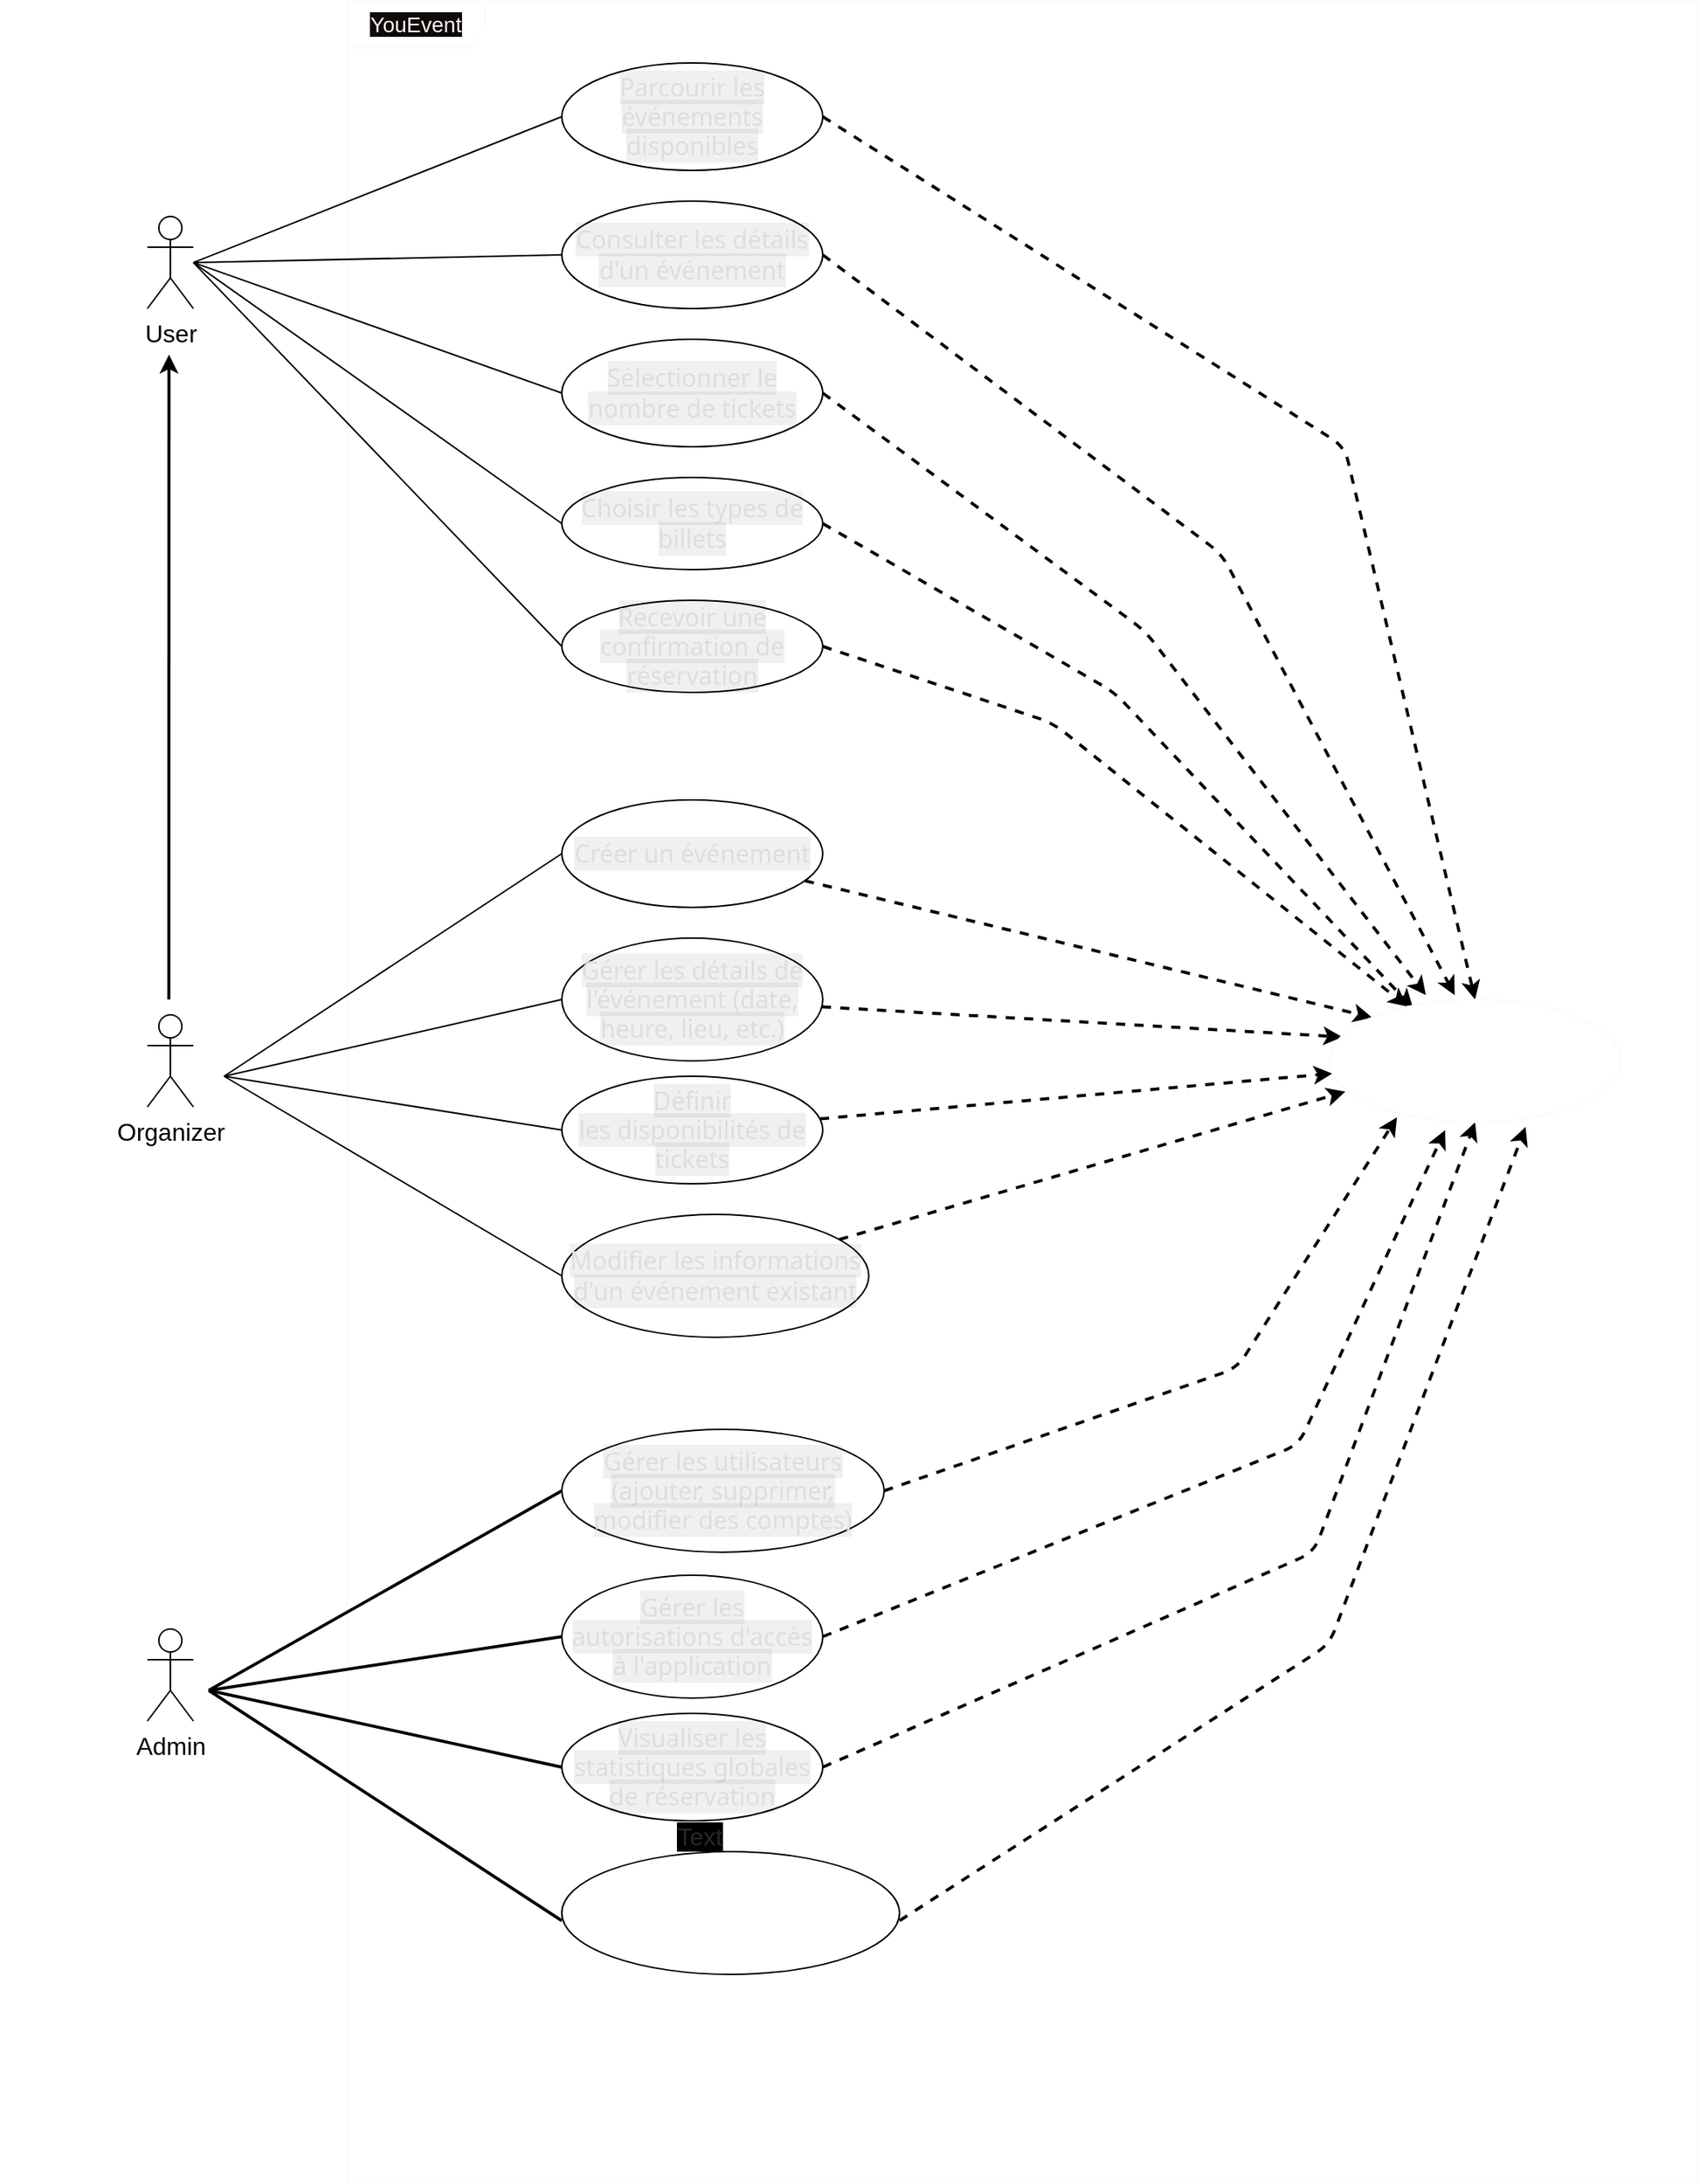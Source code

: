 <mxfile>
    <diagram id="p8_w-iYU0pHpUN04nuYH" name="Page-1">
        <mxGraphModel dx="6040" dy="1649" grid="1" gridSize="10" guides="1" tooltips="1" connect="1" arrows="1" fold="1" page="1" pageScale="1" pageWidth="3300" pageHeight="2339" math="0" shadow="0">
            <root>
                <mxCell id="0"/>
                <mxCell id="1" parent="0"/>
                <mxCell id="2" value="&lt;span style=&quot;font-family: &amp;quot;Nunito Sans&amp;quot;, sans-serif; font-size: 14px; font-weight: 400; text-align: start; background-color: rgb(17, 8, 8);&quot;&gt;&lt;font color=&quot;#fdf7f7&quot;&gt;YouEvent&lt;/font&gt;&lt;/span&gt;" style="shape=umlFrame;whiteSpace=wrap;html=1;width=90;height=30;fontStyle=1;strokeColor=#fafafa;" vertex="1" parent="1">
                    <mxGeometry x="200" y="60" width="880" height="1420" as="geometry"/>
                </mxCell>
                <mxCell id="3" value="&lt;font style=&quot;font-size: 16px;&quot;&gt;User&lt;/font&gt;" style="shape=umlActor;verticalLabelPosition=bottom;verticalAlign=top;html=1;" vertex="1" parent="1">
                    <mxGeometry x="70" y="200" width="30" height="60" as="geometry"/>
                </mxCell>
                <mxCell id="45" style="edgeStyle=none;html=1;entryX=0.5;entryY=0;entryDx=0;entryDy=0;strokeWidth=2;fontSize=25;fontColor=#FFFFFF;dashed=1;exitX=1;exitY=0.5;exitDx=0;exitDy=0;" edge="1" parent="1" source="4" target="42">
                    <mxGeometry relative="1" as="geometry">
                        <Array as="points">
                            <mxPoint x="850" y="350"/>
                        </Array>
                    </mxGeometry>
                </mxCell>
                <mxCell id="4" value="&lt;span style=&quot;color: rgb(219, 222, 225); font-family: &amp;quot;gg sans&amp;quot;, &amp;quot;Noto Sans&amp;quot;, &amp;quot;Helvetica Neue&amp;quot;, Helvetica, Arial, sans-serif; font-size: 16px; text-align: left; background-color: rgba(2, 2, 2, 0.06);&quot;&gt;Parcourir les événements disponibles&lt;/span&gt;" style="ellipse;whiteSpace=wrap;html=1;" vertex="1" parent="1">
                    <mxGeometry x="340" y="100" width="170" height="70" as="geometry"/>
                </mxCell>
                <mxCell id="47" style="edgeStyle=none;html=1;entryX=0.43;entryY=-0.036;entryDx=0;entryDy=0;entryPerimeter=0;dashed=1;strokeWidth=2;fontSize=25;fontColor=#FFFFFF;exitX=1;exitY=0.5;exitDx=0;exitDy=0;" edge="1" parent="1" source="5" target="42">
                    <mxGeometry relative="1" as="geometry">
                        <Array as="points">
                            <mxPoint x="770" y="420"/>
                        </Array>
                    </mxGeometry>
                </mxCell>
                <mxCell id="5" value="&lt;span style=&quot;margin: 0px; padding: 0px; border: 0px; font-family: &amp;quot;gg sans&amp;quot;, &amp;quot;Noto Sans&amp;quot;, &amp;quot;Helvetica Neue&amp;quot;, Helvetica, Arial, sans-serif; font-size: 16px; vertical-align: baseline; outline: 0px; color: rgb(219, 222, 225); text-align: left; background-color: rgba(2, 2, 2, 0.06);&quot;&gt;&lt;br&gt;Consulter les détails d&lt;/span&gt;&lt;span style=&quot;margin: 0px; padding: 0px; border: 0px; font-family: &amp;quot;gg sans&amp;quot;, &amp;quot;Noto Sans&amp;quot;, &amp;quot;Helvetica Neue&amp;quot;, Helvetica, Arial, sans-serif; font-size: 16px; vertical-align: baseline; outline: 0px; color: rgb(219, 222, 225); text-align: left; background-color: rgba(2, 2, 2, 0.06);&quot;&gt;'un événement&lt;br&gt;&lt;br&gt;&lt;/span&gt;" style="ellipse;whiteSpace=wrap;html=1;" vertex="1" parent="1">
                    <mxGeometry x="340" y="190" width="170" height="70" as="geometry"/>
                </mxCell>
                <mxCell id="48" style="edgeStyle=none;html=1;entryX=0.331;entryY=-0.036;entryDx=0;entryDy=0;dashed=1;strokeWidth=2;fontSize=25;fontColor=#FFFFFF;exitX=1;exitY=0.5;exitDx=0;exitDy=0;entryPerimeter=0;" edge="1" parent="1" source="6" target="42">
                    <mxGeometry relative="1" as="geometry">
                        <Array as="points">
                            <mxPoint x="720" y="470"/>
                        </Array>
                    </mxGeometry>
                </mxCell>
                <mxCell id="6" value="&lt;span style=&quot;color: rgb(219, 222, 225); font-family: &amp;quot;gg sans&amp;quot;, &amp;quot;Noto Sans&amp;quot;, &amp;quot;Helvetica Neue&amp;quot;, Helvetica, Arial, sans-serif; font-size: 16px; text-align: left; background-color: rgba(2, 2, 2, 0.06);&quot;&gt;&lt;br&gt;Sélectionner le &lt;br&gt;nombre de tickets&lt;br&gt;&lt;br&gt;&lt;/span&gt;" style="ellipse;whiteSpace=wrap;html=1;" vertex="1" parent="1">
                    <mxGeometry x="340" y="280" width="170" height="70" as="geometry"/>
                </mxCell>
                <mxCell id="49" style="edgeStyle=none;html=1;entryX=0.287;entryY=0.069;entryDx=0;entryDy=0;dashed=1;strokeWidth=2;fontSize=25;fontColor=#FFFFFF;entryPerimeter=0;exitX=1;exitY=0.5;exitDx=0;exitDy=0;" edge="1" parent="1" source="7" target="42">
                    <mxGeometry relative="1" as="geometry">
                        <Array as="points">
                            <mxPoint x="700" y="510"/>
                        </Array>
                    </mxGeometry>
                </mxCell>
                <mxCell id="7" value="&lt;span style=&quot;color: rgb(219, 222, 225); font-family: &amp;quot;gg sans&amp;quot;, &amp;quot;Noto Sans&amp;quot;, &amp;quot;Helvetica Neue&amp;quot;, Helvetica, Arial, sans-serif; font-size: 16px; text-align: left; background-color: rgba(2, 2, 2, 0.06);&quot;&gt;&lt;br&gt;Choisir les types de billets&lt;br&gt;&lt;br&gt;&lt;/span&gt;" style="ellipse;whiteSpace=wrap;html=1;" vertex="1" parent="1">
                    <mxGeometry x="340" y="370" width="170" height="60" as="geometry"/>
                </mxCell>
                <mxCell id="8" value="" style="endArrow=none;html=1;fontColor=#fdf7f7;entryX=0;entryY=0.5;entryDx=0;entryDy=0;" edge="1" parent="1" target="7">
                    <mxGeometry width="50" height="50" relative="1" as="geometry">
                        <mxPoint x="100" y="230" as="sourcePoint"/>
                        <mxPoint x="340" y="400" as="targetPoint"/>
                    </mxGeometry>
                </mxCell>
                <mxCell id="9" value="" style="endArrow=none;html=1;fontColor=#fdf7f7;exitX=0;exitY=0.5;exitDx=0;exitDy=0;" edge="1" parent="1" source="6">
                    <mxGeometry width="50" height="50" relative="1" as="geometry">
                        <mxPoint x="340" y="270" as="sourcePoint"/>
                        <mxPoint x="100" y="230" as="targetPoint"/>
                    </mxGeometry>
                </mxCell>
                <mxCell id="10" value="" style="endArrow=none;html=1;fontColor=#fdf7f7;exitX=0;exitY=0.5;exitDx=0;exitDy=0;" edge="1" parent="1" source="5">
                    <mxGeometry width="50" height="50" relative="1" as="geometry">
                        <mxPoint x="410" y="280" as="sourcePoint"/>
                        <mxPoint x="100" y="230" as="targetPoint"/>
                    </mxGeometry>
                </mxCell>
                <mxCell id="11" value="" style="endArrow=none;html=1;fontColor=#fdf7f7;entryX=0;entryY=0.5;entryDx=0;entryDy=0;" edge="1" parent="1" target="4">
                    <mxGeometry width="50" height="50" relative="1" as="geometry">
                        <mxPoint x="100" y="230" as="sourcePoint"/>
                        <mxPoint x="460" y="230" as="targetPoint"/>
                    </mxGeometry>
                </mxCell>
                <mxCell id="50" style="edgeStyle=none;html=1;dashed=1;strokeWidth=2;fontSize=25;fontColor=#FFFFFF;exitX=1;exitY=0.5;exitDx=0;exitDy=0;" edge="1" parent="1" source="12" target="42">
                    <mxGeometry relative="1" as="geometry">
                        <Array as="points">
                            <mxPoint x="660" y="530"/>
                        </Array>
                    </mxGeometry>
                </mxCell>
                <mxCell id="12" value="&lt;span style=&quot;color: rgb(219, 222, 225); font-family: &amp;quot;gg sans&amp;quot;, &amp;quot;Noto Sans&amp;quot;, &amp;quot;Helvetica Neue&amp;quot;, Helvetica, Arial, sans-serif; font-size: 16px; text-align: left; background-color: rgba(2, 2, 2, 0.06);&quot;&gt;&lt;br&gt;&lt;/span&gt;&lt;span style=&quot;color: rgb(219, 222, 225); font-family: &amp;quot;gg sans&amp;quot;, &amp;quot;Noto Sans&amp;quot;, &amp;quot;Helvetica Neue&amp;quot;, Helvetica, Arial, sans-serif; font-size: 16px; text-align: left; background-color: rgba(2, 2, 2, 0.06);&quot;&gt;Recevoir une confirmation de réservation&lt;br/&gt;&lt;br/&gt;&lt;/span&gt;" style="ellipse;whiteSpace=wrap;html=1;" vertex="1" parent="1">
                    <mxGeometry x="340" y="450" width="170" height="60" as="geometry"/>
                </mxCell>
                <mxCell id="13" value="" style="endArrow=none;html=1;fontColor=#fdf7f7;exitX=0;exitY=0.5;exitDx=0;exitDy=0;" edge="1" parent="1" source="12">
                    <mxGeometry width="50" height="50" relative="1" as="geometry">
                        <mxPoint x="410" y="440" as="sourcePoint"/>
                        <mxPoint x="100" y="230" as="targetPoint"/>
                    </mxGeometry>
                </mxCell>
                <mxCell id="15" value="&lt;font style=&quot;font-size: 16px;&quot;&gt;Organizer&lt;/font&gt;" style="shape=umlActor;verticalLabelPosition=bottom;verticalAlign=top;html=1;" vertex="1" parent="1">
                    <mxGeometry x="70" y="720" width="30" height="60" as="geometry"/>
                </mxCell>
                <mxCell id="51" style="edgeStyle=none;html=1;entryX=0;entryY=0;entryDx=0;entryDy=0;dashed=1;strokeWidth=2;fontSize=25;fontColor=#FFFFFF;" edge="1" parent="1" source="17" target="42">
                    <mxGeometry relative="1" as="geometry"/>
                </mxCell>
                <mxCell id="17" value="&lt;span style=&quot;color: rgb(219, 222, 225); font-family: &amp;quot;gg sans&amp;quot;, &amp;quot;Noto Sans&amp;quot;, &amp;quot;Helvetica Neue&amp;quot;, Helvetica, Arial, sans-serif; font-size: 16px; text-align: left; background-color: rgba(2, 2, 2, 0.06);&quot;&gt;&lt;br&gt;Créer un événement&lt;br&gt;&lt;br&gt;&lt;/span&gt;" style="ellipse;whiteSpace=wrap;html=1;" vertex="1" parent="1">
                    <mxGeometry x="340" y="580" width="170" height="70" as="geometry"/>
                </mxCell>
                <mxCell id="52" style="edgeStyle=none;html=1;entryX=0.044;entryY=0.305;entryDx=0;entryDy=0;entryPerimeter=0;dashed=1;strokeWidth=2;fontSize=25;fontColor=#FFFFFF;" edge="1" parent="1" source="18" target="42">
                    <mxGeometry relative="1" as="geometry"/>
                </mxCell>
                <mxCell id="18" value="&lt;span style=&quot;margin: 0px; padding: 0px; border: 0px; font-family: &amp;quot;gg sans&amp;quot;, &amp;quot;Noto Sans&amp;quot;, &amp;quot;Helvetica Neue&amp;quot;, Helvetica, Arial, sans-serif; font-size: 16px; vertical-align: baseline; outline: 0px; color: rgb(219, 222, 225); text-align: left; background-color: rgba(2, 2, 2, 0.06);&quot;&gt;&lt;br&gt;&lt;/span&gt;&lt;span style=&quot;margin: 0px; padding: 0px; border: 0px; font-family: &amp;quot;gg sans&amp;quot;, &amp;quot;Noto Sans&amp;quot;, &amp;quot;Helvetica Neue&amp;quot;, Helvetica, Arial, sans-serif; font-size: 16px; vertical-align: baseline; outline: 0px; color: rgb(219, 222, 225); text-align: left; background-color: rgba(2, 2, 2, 0.06);&quot;&gt;&lt;span style=&quot;margin: 0px; padding: 0px; border: 0px; vertical-align: baseline; outline: 0px;&quot;&gt;Gérer les détails de l&lt;/span&gt;&lt;span style=&quot;margin: 0px; padding: 0px; border: 0px; vertical-align: baseline; outline: 0px;&quot;&gt;'événement &lt;/span&gt;&lt;span style=&quot;margin: 0px; padding: 0px; border: 0px; vertical-align: baseline; outline: 0px;&quot;&gt;(date&lt;/span&gt;&lt;span style=&quot;margin: 0px; padding: 0px; border: 0px; vertical-align: baseline; outline: 0px;&quot;&gt;, heure&lt;/span&gt;&lt;span style=&quot;margin: 0px; padding: 0px; border: 0px; vertical-align: baseline; outline: 0px;&quot;&gt;, lieu&lt;/span&gt;&lt;span style=&quot;margin: 0px; padding: 0px; border: 0px; vertical-align: baseline; outline: 0px;&quot;&gt;, etc&lt;/span&gt;&lt;span style=&quot;margin: 0px; padding: 0px; border: 0px; vertical-align: baseline; outline: 0px;&quot;&gt;.&lt;/span&gt;&lt;span style=&quot;margin: 0px; padding: 0px; border: 0px; vertical-align: baseline; outline: 0px;&quot;&gt;)&lt;br/&gt;&lt;br/&gt;&lt;/span&gt;&lt;/span&gt;" style="ellipse;whiteSpace=wrap;html=1;" vertex="1" parent="1">
                    <mxGeometry x="340" y="670" width="170" height="80" as="geometry"/>
                </mxCell>
                <mxCell id="53" style="edgeStyle=none;html=1;dashed=1;strokeWidth=2;fontSize=25;fontColor=#FFFFFF;" edge="1" parent="1" source="19" target="42">
                    <mxGeometry relative="1" as="geometry"/>
                </mxCell>
                <mxCell id="19" value="&lt;span style=&quot;color: rgb(219, 222, 225); font-family: &amp;quot;gg sans&amp;quot;, &amp;quot;Noto Sans&amp;quot;, &amp;quot;Helvetica Neue&amp;quot;, Helvetica, Arial, sans-serif; font-size: 16px; text-align: left; background-color: rgba(2, 2, 2, 0.06);&quot;&gt;&lt;br&gt;&lt;/span&gt;&lt;span style=&quot;color: rgb(219, 222, 225); font-family: &amp;quot;gg sans&amp;quot;, &amp;quot;Noto Sans&amp;quot;, &amp;quot;Helvetica Neue&amp;quot;, Helvetica, Arial, sans-serif; font-size: 16px; text-align: left; background-color: rgba(2, 2, 2, 0.06);&quot;&gt;Définir &lt;br&gt;les&amp;nbsp;disponibilités de tickets&lt;br&gt;&lt;/span&gt;&lt;span style=&quot;color: rgb(219, 222, 225); font-family: &amp;quot;gg sans&amp;quot;, &amp;quot;Noto Sans&amp;quot;, &amp;quot;Helvetica Neue&amp;quot;, Helvetica, Arial, sans-serif; font-size: 16px; text-align: left; background-color: rgba(2, 2, 2, 0.06);&quot;&gt;&lt;br&gt;&lt;/span&gt;" style="ellipse;whiteSpace=wrap;html=1;" vertex="1" parent="1">
                    <mxGeometry x="340" y="760" width="170" height="70" as="geometry"/>
                </mxCell>
                <mxCell id="54" style="edgeStyle=none;html=1;entryX=0.055;entryY=0.75;entryDx=0;entryDy=0;entryPerimeter=0;dashed=1;strokeWidth=2;fontSize=25;fontColor=#FFFFFF;" edge="1" parent="1" source="20" target="42">
                    <mxGeometry relative="1" as="geometry"/>
                </mxCell>
                <mxCell id="20" value="&lt;span style=&quot;color: rgb(219, 222, 225); font-family: &amp;quot;gg sans&amp;quot;, &amp;quot;Noto Sans&amp;quot;, &amp;quot;Helvetica Neue&amp;quot;, Helvetica, Arial, sans-serif; font-size: 16px; text-align: left; background-color: rgba(2, 2, 2, 0.06);&quot;&gt;&lt;br&gt;&lt;/span&gt;&lt;span style=&quot;margin: 0px; padding: 0px; border: 0px; font-family: &amp;quot;gg sans&amp;quot;, &amp;quot;Noto Sans&amp;quot;, &amp;quot;Helvetica Neue&amp;quot;, Helvetica, Arial, sans-serif; font-size: 16px; vertical-align: baseline; outline: 0px; color: rgb(219, 222, 225); text-align: left; background-color: rgba(2, 2, 2, 0.06);&quot;&gt;Modifier les informations d&lt;/span&gt;&lt;span style=&quot;margin: 0px; padding: 0px; border: 0px; font-family: &amp;quot;gg sans&amp;quot;, &amp;quot;Noto Sans&amp;quot;, &amp;quot;Helvetica Neue&amp;quot;, Helvetica, Arial, sans-serif; font-size: 16px; vertical-align: baseline; outline: 0px; color: rgb(219, 222, 225); text-align: left; background-color: rgba(2, 2, 2, 0.06);&quot;&gt;'un événement existant&lt;br/&gt;&lt;br/&gt;&lt;/span&gt;" style="ellipse;whiteSpace=wrap;html=1;" vertex="1" parent="1">
                    <mxGeometry x="340" y="850" width="200" height="80" as="geometry"/>
                </mxCell>
                <mxCell id="21" value="" style="endArrow=none;html=1;fontSize=16;fontColor=#fdf7f7;entryX=0;entryY=0.5;entryDx=0;entryDy=0;" edge="1" parent="1" target="17">
                    <mxGeometry width="50" height="50" relative="1" as="geometry">
                        <mxPoint x="120" y="760" as="sourcePoint"/>
                        <mxPoint x="460" y="720" as="targetPoint"/>
                    </mxGeometry>
                </mxCell>
                <mxCell id="22" value="" style="endArrow=none;html=1;fontSize=16;fontColor=#fdf7f7;exitX=0;exitY=0.5;exitDx=0;exitDy=0;" edge="1" parent="1" source="18">
                    <mxGeometry width="50" height="50" relative="1" as="geometry">
                        <mxPoint x="410" y="770" as="sourcePoint"/>
                        <mxPoint x="120" y="760" as="targetPoint"/>
                    </mxGeometry>
                </mxCell>
                <mxCell id="23" value="" style="endArrow=none;html=1;fontSize=16;fontColor=#fdf7f7;exitX=0;exitY=0.5;exitDx=0;exitDy=0;" edge="1" parent="1" source="19">
                    <mxGeometry width="50" height="50" relative="1" as="geometry">
                        <mxPoint x="410" y="770" as="sourcePoint"/>
                        <mxPoint x="120" y="760" as="targetPoint"/>
                    </mxGeometry>
                </mxCell>
                <mxCell id="24" value="" style="endArrow=none;html=1;fontSize=16;fontColor=#fdf7f7;exitX=0;exitY=0.5;exitDx=0;exitDy=0;" edge="1" parent="1" source="20">
                    <mxGeometry width="50" height="50" relative="1" as="geometry">
                        <mxPoint x="410" y="770" as="sourcePoint"/>
                        <mxPoint x="120" y="760" as="targetPoint"/>
                    </mxGeometry>
                </mxCell>
                <mxCell id="25" value="" style="endArrow=classic;html=1;fontSize=16;fontColor=#fdf7f7;strokeWidth=2;" edge="1" parent="1">
                    <mxGeometry width="50" height="50" relative="1" as="geometry">
                        <mxPoint x="84" y="710" as="sourcePoint"/>
                        <mxPoint x="84.09" y="290" as="targetPoint"/>
                    </mxGeometry>
                </mxCell>
                <mxCell id="27" value="&lt;span style=&quot;font-size: 16px;&quot;&gt;Admin&lt;/span&gt;" style="shape=umlActor;verticalLabelPosition=bottom;verticalAlign=top;html=1;" vertex="1" parent="1">
                    <mxGeometry x="70" y="1120" width="30" height="60" as="geometry"/>
                </mxCell>
                <mxCell id="57" style="edgeStyle=none;html=1;entryX=0.232;entryY=0.959;entryDx=0;entryDy=0;entryPerimeter=0;dashed=1;strokeWidth=2;fontSize=25;fontColor=#FFFFFF;exitX=1;exitY=0.5;exitDx=0;exitDy=0;" edge="1" parent="1" source="28" target="42">
                    <mxGeometry relative="1" as="geometry">
                        <Array as="points">
                            <mxPoint x="780" y="950"/>
                        </Array>
                    </mxGeometry>
                </mxCell>
                <mxCell id="28" value="&lt;span style=&quot;margin: 0px; padding: 0px; border: 0px; font-family: &amp;quot;gg sans&amp;quot;, &amp;quot;Noto Sans&amp;quot;, &amp;quot;Helvetica Neue&amp;quot;, Helvetica, Arial, sans-serif; font-size: 16px; vertical-align: baseline; outline: 0px; color: rgb(219, 222, 225); text-align: left; background-color: rgba(2, 2, 2, 0.06);&quot;&gt;&lt;br&gt;Gérer les utilisateurs &lt;/span&gt;&lt;span style=&quot;margin: 0px; padding: 0px; border: 0px; font-family: &amp;quot;gg sans&amp;quot;, &amp;quot;Noto Sans&amp;quot;, &amp;quot;Helvetica Neue&amp;quot;, Helvetica, Arial, sans-serif; font-size: 16px; vertical-align: baseline; outline: 0px; color: rgb(219, 222, 225); text-align: left; background-color: rgba(2, 2, 2, 0.06);&quot;&gt;(ajouter&lt;/span&gt;&lt;span style=&quot;margin: 0px; padding: 0px; border: 0px; font-family: &amp;quot;gg sans&amp;quot;, &amp;quot;Noto Sans&amp;quot;, &amp;quot;Helvetica Neue&amp;quot;, Helvetica, Arial, sans-serif; font-size: 16px; vertical-align: baseline; outline: 0px; color: rgb(219, 222, 225); text-align: left; background-color: rgba(2, 2, 2, 0.06);&quot;&gt;, supprimer&lt;/span&gt;&lt;span style=&quot;margin: 0px; padding: 0px; border: 0px; font-family: &amp;quot;gg sans&amp;quot;, &amp;quot;Noto Sans&amp;quot;, &amp;quot;Helvetica Neue&amp;quot;, Helvetica, Arial, sans-serif; font-size: 16px; vertical-align: baseline; outline: 0px; color: rgb(219, 222, 225); text-align: left; background-color: rgba(2, 2, 2, 0.06);&quot;&gt;, modifier des comptes&lt;/span&gt;&lt;span style=&quot;margin: 0px; padding: 0px; border: 0px; font-family: &amp;quot;gg sans&amp;quot;, &amp;quot;Noto Sans&amp;quot;, &amp;quot;Helvetica Neue&amp;quot;, Helvetica, Arial, sans-serif; font-size: 16px; vertical-align: baseline; outline: 0px; color: rgb(219, 222, 225); text-align: left; background-color: rgba(2, 2, 2, 0.06);&quot;&gt;)&lt;br&gt;&lt;br&gt;&lt;/span&gt;" style="ellipse;whiteSpace=wrap;html=1;" vertex="1" parent="1">
                    <mxGeometry x="340" y="990" width="210" height="80" as="geometry"/>
                </mxCell>
                <mxCell id="58" style="edgeStyle=none;html=1;entryX=0.397;entryY=1.064;entryDx=0;entryDy=0;entryPerimeter=0;dashed=1;strokeWidth=2;fontSize=25;fontColor=#FFFFFF;exitX=1;exitY=0.5;exitDx=0;exitDy=0;" edge="1" parent="1" source="29" target="42">
                    <mxGeometry relative="1" as="geometry">
                        <Array as="points">
                            <mxPoint x="820" y="1000"/>
                        </Array>
                    </mxGeometry>
                </mxCell>
                <mxCell id="29" value="&lt;span style=&quot;margin: 0px; padding: 0px; border: 0px; font-family: &amp;quot;gg sans&amp;quot;, &amp;quot;Noto Sans&amp;quot;, &amp;quot;Helvetica Neue&amp;quot;, Helvetica, Arial, sans-serif; font-size: 16px; vertical-align: baseline; outline: 0px; color: rgb(219, 222, 225); text-align: left; background-color: rgba(2, 2, 2, 0.06);&quot;&gt;&lt;br&gt;&lt;/span&gt;&lt;span style=&quot;margin: 0px; padding: 0px; border: 0px; font-family: &amp;quot;gg sans&amp;quot;, &amp;quot;Noto Sans&amp;quot;, &amp;quot;Helvetica Neue&amp;quot;, Helvetica, Arial, sans-serif; font-size: 16px; vertical-align: baseline; outline: 0px; color: rgb(219, 222, 225); text-align: left; background-color: rgba(2, 2, 2, 0.06);&quot;&gt;&lt;span style=&quot;margin: 0px; padding: 0px; border: 0px; vertical-align: baseline; outline: 0px;&quot;&gt;&lt;span style=&quot;margin: 0px; padding: 0px; border: 0px; vertical-align: baseline; outline: 0px;&quot;&gt;Gérer les autorisations d&lt;/span&gt;&lt;span style=&quot;margin: 0px; padding: 0px; border: 0px; vertical-align: baseline; outline: 0px;&quot;&gt;'accès à l&lt;/span&gt;&lt;span style=&quot;margin: 0px; padding: 0px; border: 0px; vertical-align: baseline; outline: 0px;&quot;&gt;'application&lt;br/&gt;&lt;br/&gt;&lt;/span&gt;&lt;/span&gt;&lt;/span&gt;" style="ellipse;whiteSpace=wrap;html=1;" vertex="1" parent="1">
                    <mxGeometry x="340" y="1085" width="170" height="80" as="geometry"/>
                </mxCell>
                <mxCell id="59" style="edgeStyle=none;html=1;entryX=0.5;entryY=1;entryDx=0;entryDy=0;dashed=1;strokeWidth=2;fontSize=25;fontColor=#FFFFFF;exitX=1;exitY=0.5;exitDx=0;exitDy=0;" edge="1" parent="1" source="30" target="42">
                    <mxGeometry relative="1" as="geometry">
                        <Array as="points">
                            <mxPoint x="830" y="1070"/>
                        </Array>
                    </mxGeometry>
                </mxCell>
                <mxCell id="30" value="&lt;span style=&quot;color: rgb(219, 222, 225); font-family: &amp;quot;gg sans&amp;quot;, &amp;quot;Noto Sans&amp;quot;, &amp;quot;Helvetica Neue&amp;quot;, Helvetica, Arial, sans-serif; font-size: 16px; text-align: left; background-color: rgba(2, 2, 2, 0.06);&quot;&gt;&lt;br&gt;&lt;/span&gt;&lt;span style=&quot;color: rgb(219, 222, 225); font-family: &amp;quot;gg sans&amp;quot;, &amp;quot;Noto Sans&amp;quot;, &amp;quot;Helvetica Neue&amp;quot;, Helvetica, Arial, sans-serif; font-size: 16px; text-align: left; background-color: rgba(2, 2, 2, 0.06);&quot;&gt;Visualiser les statistiques globales de réservation&lt;br/&gt;&lt;br/&gt;&lt;/span&gt;" style="ellipse;whiteSpace=wrap;html=1;" vertex="1" parent="1">
                    <mxGeometry x="340" y="1175" width="170" height="70" as="geometry"/>
                </mxCell>
                <mxCell id="31" value="&lt;span style=&quot;color: rgb(219, 222, 225); font-family: &amp;quot;gg sans&amp;quot;, &amp;quot;Noto Sans&amp;quot;, &amp;quot;Helvetica Neue&amp;quot;, Helvetica, Arial, sans-serif; font-size: 16px; text-align: left; background-color: rgba(2, 2, 2, 0.06);&quot;&gt;&lt;br&gt;&lt;/span&gt;&lt;span style=&quot;margin: 0px; padding: 0px; border: 0px; font-family: &amp;quot;gg sans&amp;quot;, &amp;quot;Noto Sans&amp;quot;, &amp;quot;Helvetica Neue&amp;quot;, Helvetica, Arial, sans-serif; font-size: 16px; vertical-align: baseline; outline: 0px; color: rgb(219, 222, 225); text-align: left; background-color: rgba(2, 2, 2, 0.06);&quot;&gt;&lt;div style=&quot;margin: 0px 0px 24px; padding: 0px; border: 0px; font-weight: inherit; font-style: inherit; font-family: inherit; vertical-align: baseline; outline: 0px; position: relative; width: 952px; border-radius: 8px; background-color: var(--background-primary);&quot; class=&quot;channelTextArea__2e60f channelTextArea__56a36&quot;&gt;&lt;div style=&quot;margin: 0px; padding: 0px; border: 0px; font-weight: inherit; font-style: inherit; font-family: inherit; vertical-align: baseline; outline: 0px; overflow: hidden scroll; max-height: 50vh; border-radius: 8px; backface-visibility: hidden; background: var(--bg-overlay-3,var(--channeltextarea-background));&quot; class=&quot;scrollableContainer__33e06 themedBackground__6b1b6 webkit__8d35a&quot;&gt;&lt;div style=&quot;margin: 0px; padding: 0px 0px 0px 16px; border: 0px; font-weight: inherit; font-style: inherit; font-family: inherit; vertical-align: baseline; outline: 0px; display: flex; position: relative;&quot; class=&quot;inner__9fd0b sansAttachButton__996a4&quot;&gt;&lt;div style=&quot;margin: 0px; padding: 0px; border: none; font-style: inherit; font-family: inherit; font-size: 1rem; vertical-align: baseline; outline: 0px; position: relative; background-color: transparent; resize: none; appearance: none; box-sizing: border-box; line-height: 1.375rem; width: 730px; height: var(--custom-channel-textarea-text-area-height); min-height: var(--custom-channel-textarea-text-area-height); color: var(--text-normal);&quot; class=&quot;textArea__74543 textAreaSlate_e0e383 slateContainer_b692b3&quot;&gt;&lt;div style=&quot;margin: 0px; padding: 0px; border: 0px; font-weight: inherit; font-style: inherit; font-family: inherit; vertical-align: baseline; outline: 0px;&quot;&gt;&lt;div style=&quot;margin: 0px; padding: 11px 10px 11px 0px; border: 0px; vertical-align: baseline; outline: 0px; position: absolute; left: 0px; right: 10px; text-overflow: ellipsis; overflow: hidden; color: var(--channel-text-area-placeholder); user-select: none; pointer-events: none; background-color: rgb(56, 58, 64);&quot; aria-hidden=&quot;true&quot; class=&quot;placeholder_e68c63 slateTextArea__0661c fontSize16Padding__48818&quot;&gt;&lt;div style=&quot;margin: 0px; padding: 0px; border: 0px; font-weight: inherit; font-style: inherit; font-family: inherit; vertical-align: baseline; outline: 0px; position: relative; display: flex; flex: 1 1 auto; min-height: 0px; min-width: 0px; z-index: 0;&quot; class=&quot;messagesWrapper_ea2b0b group-spacing-16&quot;&gt;&lt;div style=&quot;margin: 0px; padding: 0px; border: 0px; font-weight: inherit; font-style: inherit; font-family: inherit; vertical-align: baseline; outline: 0px; position: absolute; box-sizing: border-box; min-height: 0px; flex: 1 1 auto; overflow-anchor: none; overflow: hidden scroll; inset: 0px;&quot; role=&quot;group&quot; tabindex=&quot;-1&quot; data-jump-section=&quot;global&quot; dir=&quot;ltr&quot; class=&quot;scroller__1f96e customTheme_db4d28 auto_a48086 scrollerBase_dc3aa9 disableScrollAnchor_e73c0f managedReactiveScroller__79923&quot;&gt;&lt;div style=&quot;margin: 0px; padding: 0px; border: 0px; font-weight: inherit; font-style: inherit; font-family: inherit; vertical-align: baseline; outline: 0px; position: relative; overflow-anchor: none; display: flex; flex-direction: column; justify-content: flex-end; align-items: stretch; min-height: 100%;&quot; class=&quot;scrollerContent_c73942 content__23cab&quot;&gt;&lt;ol style=&quot;margin: 0px; padding: 0px; border: 0px; font-weight: inherit; font-style: inherit; font-family: inherit; vertical-align: baseline; list-style: none; min-height: 0px; overflow: hidden;&quot; tabindex=&quot;0&quot; data-list-id=&quot;chat-messages&quot; role=&quot;list&quot; aria-label=&quot;Messages in&quot; class=&quot;scrollerInner__059a5&quot;&gt;&lt;li style=&quot;margin: 0px; padding-top: 0px; padding-bottom: 0px; border: 0px; font-weight: inherit; font-style: inherit; font-family: inherit; vertical-align: baseline; outline: none; position: relative;&quot; aria-setsize=&quot;-1&quot; class=&quot;messageListItem__6a4fb&quot; id=&quot;chat-messages-1185230934967070810-1189196363695673394&quot;&gt;&lt;div style=&quot;margin: 1.062rem 0px 0px; padding-top: var(--custom-message-spacing-vertical-container-cozy); padding-bottom: var(--custom-message-spacing-vertical-container-cozy); padding-left: var(--custom-message-margin-left-content-cozy); border: 0px; font-weight: inherit; font-style: inherit; font-family: inherit; vertical-align: baseline; outline: 0px; position: relative; overflow-wrap: break-word; user-select: text; flex: 0 0 auto; min-height: 2.75rem; background-color: var(--background-message-hover); padding-right: 48px !important;&quot; aria-labelledby=&quot;message-username-1189196363695673394 uid_1 message-content-1189196363695673394 uid_2 message-timestamp-1189196363695673394&quot; aria-roledescription=&quot;Message&quot; aria-setsize=&quot;-1&quot; tabindex=&quot;-1&quot; data-list-item-id=&quot;chat-messages___chat-messages-1185230934967070810-1189196363695673394&quot; role=&quot;article&quot; class=&quot;message__80c10 cozyMessage__64ce7 groupStart__56db5 wrapper__09ecc cozy_f5c119 zalgo__39311&quot;&gt;&lt;div style=&quot;margin: 0px; padding: 0px; border: 0px; font-weight: inherit; font-style: inherit; font-family: inherit; vertical-align: baseline; outline: 0px; position: static;&quot; class=&quot;contents_f41bb2&quot;&gt;&lt;div style=&quot;margin-top: 0px; margin-right: 0px; margin-bottom: 0px; margin-left: calc(-1*var(--custom-message-margin-left-content-cozy)); padding-top: 0px; padding-right: 0px; padding-bottom: 0px; padding-left: var(--custom-message-margin-left-content-cozy); border: 0px; font-weight: inherit; font-style: inherit; font-family: inherit; font-size: 1rem; vertical-align: baseline; outline: 0px; line-height: 1.375rem; overflow-wrap: break-word; user-select: text; color: var(--text-normal); position: relative; overflow: hidden;&quot; class=&quot;markup_a7e664 messageContent__21e69&quot; id=&quot;message-content-1189196363695673394&quot;&gt;&lt;span style=&quot;margin: 0px; padding: 0px; border: 0px; font-weight: inherit; font-style: inherit; font-family: inherit; vertical-align: baseline; outline: 0px;&quot;&gt;Générer des rapports sur les données d&lt;/span&gt;&lt;span style=&quot;margin: 0px; padding: 0px; border: 0px; font-weight: inherit; font-style: inherit; font-family: inherit; vertical-align: baseline; outline: 0px;&quot;&gt;'utilisation&lt;/span&gt;&lt;/div&gt;&lt;/div&gt;&lt;div style=&quot;margin: 0px; padding: 0px; border: 0px; font-weight: inherit; font-style: inherit; font-family: inherit; vertical-align: baseline; outline: 0px; position: absolute; top: 0px; right: 0px;&quot; class=&quot;buttonContainer_dd4b62&quot;&gt;&lt;div style=&quot;margin: 0px; padding: 0px 14px 0px 32px; border: 0px; font-weight: inherit; font-style: inherit; font-family: inherit; vertical-align: baseline; outline: 0px; opacity: 1; pointer-events: none; position: absolute; right: 0px; z-index: 1; top: -16px;&quot; aria-label=&quot;Message Actions&quot; role=&quot;group&quot; class=&quot;buttons__3766a container__9d616 isHeader__4c092&quot;&gt;&lt;div style=&quot;margin: 0px; padding: 0px; border: 0px; font-weight: inherit; font-style: inherit; font-family: inherit; vertical-align: baseline; outline: 0px; background-color: var(--background-primary); box-shadow: var(--elevation-stroke); display: grid; grid-auto-flow: column; box-sizing: border-box; height: 32px; border-radius: 4px; align-items: center; justify-content: flex-start; user-select: none; transition: box-shadow 0.1s ease-out 0s; position: relative; overflow: hidden; pointer-events: auto;&quot; class=&quot;buttonsInner_bca8fa wrapper_c727b6&quot;&gt;&lt;div style=&quot;margin: 0px; padding: 4px; border: 0px; font-weight: inherit; font-style: inherit; font-family: inherit; vertical-align: baseline; outline: 0px; display: flex; align-items: center; justify-content: center; height: 24px; min-width: 24px; flex: 0 0 auto; color: var(--interactive-normal); cursor: pointer; position: relative;&quot; tabindex=&quot;0&quot; role=&quot;button&quot; aria-expanded=&quot;false&quot; aria-label=&quot;Add Reaction&quot; class=&quot;button_d553e5&quot;&gt;&lt;svg viewBox=&quot;0 0 24 24&quot; fill=&quot;none&quot; height=&quot;18&quot; width=&quot;18&quot; xmlns=&quot;http://www.w3.org/2000/svg&quot; role=&quot;img&quot; aria-hidden=&quot;true&quot; class=&quot;icon_bdb038&quot;&gt;&lt;path class=&quot;&quot; clip-rule=&quot;evenodd&quot; d=&quot;M12 23a11 11 0 1 0 0-22 11 11 0 0 0 0 22ZM6.5 13a1.5 1.5 0 1 0 0-3 1.5 1.5 0 0 0 0 3Zm11 0a1.5 1.5 0 1 0 0-3 1.5 1.5 0 0 0 0 3Zm-9.8 1.17a1 1 0 0 1 1.39.27 3.5 3.5 0 0 0 5.82 0 1 1 0 0 1 1.66 1.12 5.5 5.5 0 0 1-9.14 0 1 1 0 0 1 .27-1.4Z&quot; fill-rule=&quot;evenodd&quot; fill=&quot;currentColor&quot;&gt;&lt;/path&gt;&lt;/svg&gt;&lt;/div&gt;&lt;div style=&quot;margin: 0px; padding: 4px; border: 0px; font-weight: inherit; font-style: inherit; font-family: inherit; vertical-align: baseline; outline: 0px; display: flex; align-items: center; justify-content: center; height: 24px; min-width: 24px; flex: 0 0 auto; color: var(--interactive-normal); cursor: pointer; position: relative;&quot; tabindex=&quot;0&quot; role=&quot;button&quot; aria-label=&quot;Reply&quot; class=&quot;button_d553e5&quot;&gt;&lt;svg viewBox=&quot;0 0 24 24&quot; fill=&quot;none&quot; height=&quot;24&quot; width=&quot;24&quot; xmlns=&quot;http://www.w3.org/2000/svg&quot; role=&quot;img&quot; aria-hidden=&quot;true&quot; class=&quot;icon_d1ac81&quot;&gt;&lt;path class=&quot;&quot; d=&quot;M2.3 7.3a1 1 0 0 0 0 1.4l5 5a1 1 0 0 0 1.4-1.4L5.42 9H11a7 7 0 0 1 7 7v4a1 1 0 1 0 2 0v-4a9 9 0 0 0-9-9H5.41l3.3-3.3a1 1 0 0 0-1.42-1.4l-5 5Z&quot; fill=&quot;currentColor&quot;&gt;&lt;/path&gt;&lt;/svg&gt;&lt;/div&gt;&lt;div style=&quot;margin: 0px; padding: 4px; border: 0px; font-weight: inherit; font-style: inherit; font-family: inherit; vertical-align: baseline; outline: 0px; display: flex; align-items: center; justify-content: center; height: 24px; min-width: 24px; flex: 0 0 auto; color: var(--interactive-normal); cursor: pointer; position: relative;&quot; tabindex=&quot;0&quot; role=&quot;button&quot; aria-expanded=&quot;false&quot; aria-label=&quot;More&quot; class=&quot;button_d553e5&quot;&gt;&lt;svg viewBox=&quot;0 0 24 24&quot; fill=&quot;none&quot; height=&quot;24&quot; width=&quot;24&quot; xmlns=&quot;http://www.w3.org/2000/svg&quot; role=&quot;img&quot; aria-hidden=&quot;true&quot; class=&quot;icon_d1ac81&quot;&gt;&lt;path class=&quot;&quot; clip-rule=&quot;evenodd&quot; d=&quot;M4 14a2 2 0 1 0 0-4 2 2 0 0 0 0 4Zm10-2a2 2 0 1 1-4 0 2 2 0 0 1 4 0Zm8 0a2 2 0 1 1-4 0 2 2 0 0 1 4 0Z&quot; fill-rule=&quot;evenodd&quot; fill=&quot;currentColor&quot;&gt;&lt;/path&gt;&lt;/svg&gt;&lt;/div&gt;&lt;/div&gt;&lt;/div&gt;&lt;/div&gt;&lt;/div&gt;&lt;/li&gt;&lt;div style=&quot;margin: 0px; padding: 0px; border: 0px; font-weight: inherit; font-style: inherit; font-family: inherit; vertical-align: baseline; outline: 0px; height: 30px; width: 1px; flex: 0 0 auto; pointer-events: none;&quot; class=&quot;scrollerSpacer__9cd32&quot;&gt;&lt;/div&gt;&lt;/ol&gt;&lt;/div&gt;&lt;/div&gt;&lt;/div&gt;&lt;div style=&quot;margin: 0px 0px 24px; padding: 0px; border: 0px; font-weight: inherit; font-style: inherit; font-family: inherit; vertical-align: baseline; outline: 0px; position: relative; width: 952px; border-radius: 8px; background-color: var(--background-primary);&quot; class=&quot;channelTextArea__2e60f channelTextArea__56a36&quot;&gt;&lt;div style=&quot;margin: 0px; padding: 0px; border: 0px; font-weight: inherit; font-style: inherit; font-family: inherit; vertical-align: baseline; outline: 0px; overflow: hidden scroll; max-height: 50vh; border-radius: 8px; backface-visibility: hidden; background: var(--bg-overlay-3,var(--channeltextarea-background));&quot; class=&quot;scrollableContainer__33e06 themedBackground__6b1b6 webkit__8d35a&quot;&gt;&lt;div style=&quot;margin: 0px; padding: 0px 0px 0px 16px; border: 0px; font-weight: inherit; font-style: inherit; font-family: inherit; vertical-align: baseline; outline: 0px; display: flex; position: relative;&quot; class=&quot;inner__9fd0b sansAttachButton__996a4&quot;&gt;&lt;div style=&quot;margin: 0px; padding: 0px; border: 0px; font-weight: inherit; font-style: inherit; font-family: inherit; vertical-align: baseline; outline: 0px; position: relative; width: 0px; height: 0px; pointer-events: none;&quot; class=&quot;uploadInput_a6be39&quot;&gt;&lt;div style=&quot;margin: 0px; padding: 0px; border: 0px; font-weight: inherit; font-style: inherit; font-family: inherit; font-size: 0px; vertical-align: baseline; outline: 0px; position: absolute; top: 0px; left: 0px; width: 0px; height: 0px; opacity: 0; cursor: pointer;&quot; aria-hidden=&quot;true&quot; aria-disabled=&quot;false&quot; tabindex=&quot;-1&quot; class=&quot;file-input&quot; role=&quot;button&quot;&gt;&lt;/div&gt;&lt;/div&gt;&lt;div style=&quot;margin: 0px; padding: 0px; border: 0px; font-weight: inherit; font-style: inherit; font-family: inherit; vertical-align: baseline; outline: 0px; position: sticky; flex: 0 0 auto; align-self: stretch;&quot; class=&quot;attachWrapper__6354f&quot;&gt;&lt;button style=&quot;font-family: var(--font-primary); font-weight: 500; border: 0px; cursor: pointer; text-rendering: optimizelegibility; outline: 0px; position: sticky; display: flex; justify-content: center; align-items: center; background-image: initial; border-radius: 3px; font-size: 14px; line-height: 16px; padding: 10px 16px; user-select: none; color: currentcolor; margin: 0px 0px 0px -16px; width: auto; height: 44px; top: 0px;&quot; class=&quot;attachButton_b1db83 attachButton_eba568 button_afdfd9 lookBlank__7ca0a colorBrand_b2253e grow__4c8a4&quot; type=&quot;button&quot; aria-label=&quot;Upload a file or send invites&quot; aria-expanded=&quot;false&quot;&gt;&lt;div style=&quot;margin: 0px; padding: 0px; border: 0px; font-weight: inherit; font-style: inherit; font-family: inherit; vertical-align: baseline; outline: 0px; height: 24px; --button--underline-color: transparent; background-image: linear-gradient(to top,transparent,transparent var(--custom-button-link-underline-offset),var(--button--underline-color)var(--custom-button-link-underline-offset),var(--button--underline-color)var(--custom-button-link-underline-stop),transparent var(--custom-button-link-underline-stop));&quot; class=&quot;contents_fb6220 attachButtonInner__3ce2b&quot;&gt;&lt;svg viewBox=&quot;0 0 24 24&quot; fill=&quot;none&quot; height=&quot;24&quot; width=&quot;24&quot; xmlns=&quot;http://www.w3.org/2000/svg&quot; role=&quot;img&quot; aria-hidden=&quot;true&quot;&gt;&lt;circle class=&quot;&quot; fill=&quot;transparent&quot; r=&quot;10&quot; cy=&quot;12&quot; cx=&quot;12&quot;&gt;&lt;/circle&gt;&lt;path class=&quot;attachButtonPlus_bf89ca&quot; clip-rule=&quot;evenodd&quot; d=&quot;M12 23a11 11 0 1 0 0-22 11 11 0 0 0 0 22Zm0-17a1 1 0 0 1 1 1v4h4a1 1 0 1 1 0 2h-4v4a1 1 0 1 1-2 0v-4H7a1 1 0 1 1 0-2h4V7a1 1 0 0 1 1-1Z&quot; fill-rule=&quot;evenodd&quot; fill=&quot;var(--interactive-normal)&quot;&gt;&lt;/path&gt;&lt;/svg&gt;&lt;/div&gt;&lt;/button&gt;&lt;/div&gt;&lt;div style=&quot;margin: 0px; padding: 0px; border: none; font-style: inherit; font-family: inherit; font-size: 1rem; vertical-align: baseline; outline: 0px; position: relative; background-color: transparent; resize: none; appearance: none; box-sizing: border-box; line-height: 1.375rem; width: 730px; height: var(--custom-channel-textarea-text-area-height); min-height: var(--custom-channel-textarea-text-area-height); color: var(--text-normal);&quot; class=&quot;textArea__74543 textAreaSlate_e0e383 slateContainer_b692b3&quot;&gt;&lt;div style=&quot;margin: 0px; padding: 0px; border: 0px; font-weight: inherit; font-style: inherit; font-family: inherit; vertical-align: baseline; outline: 0px;&quot;&gt;&lt;div style=&quot;margin: 0px; padding: 11px 10px 11px 0px; border: 0px; vertical-align: baseline; outline: 0px; position: absolute; left: 0px; right: 10px; text-overflow: ellipsis; overflow: hidden; color: var(--channel-text-area-placeholder); user-select: none; pointer-events: none;&quot; aria-hidden=&quot;true&quot; class=&quot;placeholder_e68c63 slateTextArea__0661c fontSize16Padding__48818&quot;&gt;Message 𝐳𝐚𝐤𝐚𝐫𝐢𝐚, yassir rachad, OUMAIMA, Haki Mohamed&lt;/div&gt;&lt;div style=&quot;margin: 0px; padding: 11px 10px 11px 0px; border: 0px; vertical-align: baseline; outline: none; line-height: 1.375rem; overflow-wrap: break-word; user-select: text; caret-color: var(--text-normal); word-break: break-word; position: relative; left: 0px; right: 10px;&quot; data-slate-node=&quot;value&quot; data-slate-editor=&quot;true&quot; aria-label=&quot;Message 𝐳𝐚𝐤𝐚𝐫𝐢𝐚, yassir rachad, OUMAIMA, Haki Mohamed&quot; data-can-focus=&quot;true&quot; class=&quot;markup_a7e664 editor__66464 slateTextArea__0661c fontSize16Padding__48818&quot; aria-autocomplete=&quot;list&quot; aria-invalid=&quot;false&quot; aria-haspopup=&quot;listbox&quot; spellcheck=&quot;true&quot; aria-multiline=&quot;true&quot; role=&quot;textbox&quot;&gt;&lt;/div&gt;&lt;/div&gt;&lt;/div&gt;&lt;/div&gt;&lt;/div&gt;&lt;/div&gt;&lt;/div&gt;&lt;/div&gt;&lt;/div&gt;&lt;/div&gt;&lt;/div&gt;&lt;/div&gt;&lt;/span&gt;" style="ellipse;whiteSpace=wrap;html=1;" vertex="1" parent="1">
                    <mxGeometry x="340" y="1265" width="220" height="80" as="geometry"/>
                </mxCell>
                <mxCell id="35" value="Text" style="text;strokeColor=none;align=center;fillColor=none;html=1;verticalAlign=middle;whiteSpace=wrap;rounded=0;labelBackgroundColor=#000000;fontSize=16;fontColor=#2a252f;" vertex="1" parent="1">
                    <mxGeometry x="400" y="1240" width="60" height="30" as="geometry"/>
                </mxCell>
                <mxCell id="60" style="edgeStyle=none;html=1;entryX=0.673;entryY=1.038;entryDx=0;entryDy=0;entryPerimeter=0;dashed=1;strokeWidth=2;fontSize=25;fontColor=#FFFFFF;exitX=1;exitY=0.5;exitDx=0;exitDy=0;" edge="1" parent="1" source="36" target="42">
                    <mxGeometry relative="1" as="geometry">
                        <Array as="points">
                            <mxPoint x="840" y="1130"/>
                        </Array>
                    </mxGeometry>
                </mxCell>
                <mxCell id="36" value="Genere des rapports sur les donnees&amp;nbsp; d'utilisation&amp;nbsp;" style="text;strokeColor=none;align=center;fillColor=none;html=1;verticalAlign=middle;whiteSpace=wrap;rounded=0;labelBackgroundColor=none;fontSize=16;fontColor=#FFFFFF;" vertex="1" parent="1">
                    <mxGeometry x="340" y="1290" width="220" height="40" as="geometry"/>
                </mxCell>
                <mxCell id="38" value="" style="endArrow=none;html=1;strokeWidth=2;fontSize=16;fontColor=#FFFFFF;exitX=0;exitY=0.5;exitDx=0;exitDy=0;" edge="1" parent="1" source="28">
                    <mxGeometry width="50" height="50" relative="1" as="geometry">
                        <mxPoint x="410" y="1230" as="sourcePoint"/>
                        <mxPoint x="110" y="1160" as="targetPoint"/>
                    </mxGeometry>
                </mxCell>
                <mxCell id="39" value="" style="endArrow=none;html=1;strokeWidth=2;fontSize=16;fontColor=#FFFFFF;exitX=0;exitY=0.5;exitDx=0;exitDy=0;" edge="1" parent="1" source="29">
                    <mxGeometry width="50" height="50" relative="1" as="geometry">
                        <mxPoint x="410" y="1230" as="sourcePoint"/>
                        <mxPoint x="110" y="1160" as="targetPoint"/>
                    </mxGeometry>
                </mxCell>
                <mxCell id="40" value="" style="endArrow=none;html=1;strokeWidth=2;fontSize=16;fontColor=#FFFFFF;exitX=0;exitY=0.5;exitDx=0;exitDy=0;" edge="1" parent="1" source="30">
                    <mxGeometry width="50" height="50" relative="1" as="geometry">
                        <mxPoint x="410" y="1230" as="sourcePoint"/>
                        <mxPoint x="110" y="1160" as="targetPoint"/>
                    </mxGeometry>
                </mxCell>
                <mxCell id="41" value="" style="endArrow=none;html=1;strokeWidth=2;fontSize=16;fontColor=#FFFFFF;exitX=0;exitY=0.5;exitDx=0;exitDy=0;" edge="1" parent="1" source="36">
                    <mxGeometry width="50" height="50" relative="1" as="geometry">
                        <mxPoint x="410" y="1230" as="sourcePoint"/>
                        <mxPoint x="110" y="1160" as="targetPoint"/>
                    </mxGeometry>
                </mxCell>
                <mxCell id="42" value="" style="ellipse;whiteSpace=wrap;html=1;labelBackgroundColor=none;strokeColor=#fafafa;fontSize=16;fontColor=#FFFFFF;" vertex="1" parent="1">
                    <mxGeometry x="840" y="710" width="190" height="80" as="geometry"/>
                </mxCell>
                <mxCell id="43" value="Login" style="text;strokeColor=none;align=center;fillColor=none;html=1;verticalAlign=middle;whiteSpace=wrap;rounded=0;labelBackgroundColor=none;fontSize=25;fontColor=#FFFFFF;" vertex="1" parent="1">
                    <mxGeometry x="905" y="735" width="60" height="30" as="geometry"/>
                </mxCell>
            </root>
        </mxGraphModel>
    </diagram>
</mxfile>